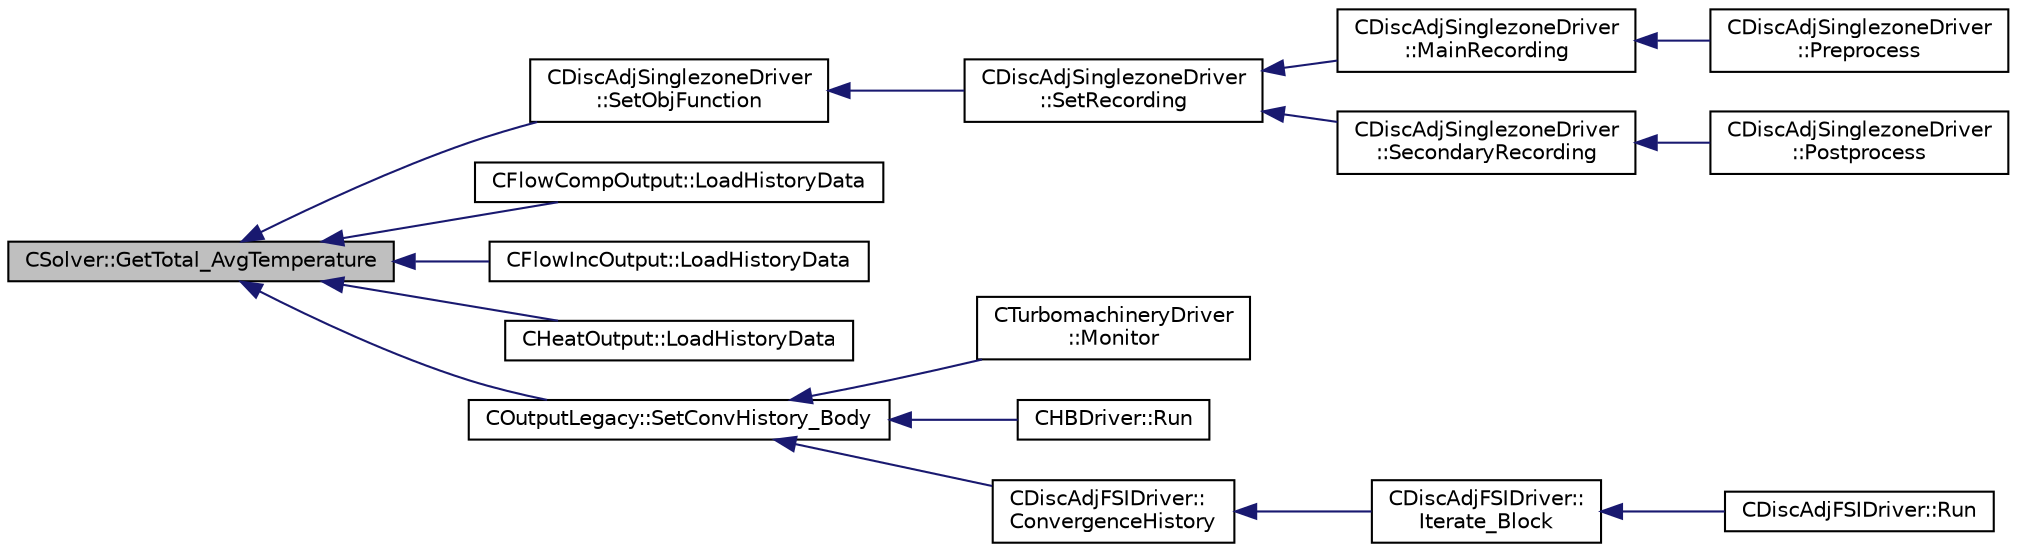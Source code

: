 digraph "CSolver::GetTotal_AvgTemperature"
{
  edge [fontname="Helvetica",fontsize="10",labelfontname="Helvetica",labelfontsize="10"];
  node [fontname="Helvetica",fontsize="10",shape=record];
  rankdir="LR";
  Node2974 [label="CSolver::GetTotal_AvgTemperature",height=0.2,width=0.4,color="black", fillcolor="grey75", style="filled", fontcolor="black"];
  Node2974 -> Node2975 [dir="back",color="midnightblue",fontsize="10",style="solid",fontname="Helvetica"];
  Node2975 [label="CDiscAdjSinglezoneDriver\l::SetObjFunction",height=0.2,width=0.4,color="black", fillcolor="white", style="filled",URL="$class_c_disc_adj_singlezone_driver.html#aea0513ac808106c6a92be610b3b17a6a",tooltip="Set the objective function. "];
  Node2975 -> Node2976 [dir="back",color="midnightblue",fontsize="10",style="solid",fontname="Helvetica"];
  Node2976 [label="CDiscAdjSinglezoneDriver\l::SetRecording",height=0.2,width=0.4,color="black", fillcolor="white", style="filled",URL="$class_c_disc_adj_singlezone_driver.html#a7e519f0f189a3a102b0630edaaa9d233",tooltip="Record one iteration of a flow iteration in within multiple zones. "];
  Node2976 -> Node2977 [dir="back",color="midnightblue",fontsize="10",style="solid",fontname="Helvetica"];
  Node2977 [label="CDiscAdjSinglezoneDriver\l::MainRecording",height=0.2,width=0.4,color="black", fillcolor="white", style="filled",URL="$class_c_disc_adj_singlezone_driver.html#af4087bc4859a336b67555336d8f28aaf",tooltip="Record the main computational path. "];
  Node2977 -> Node2978 [dir="back",color="midnightblue",fontsize="10",style="solid",fontname="Helvetica"];
  Node2978 [label="CDiscAdjSinglezoneDriver\l::Preprocess",height=0.2,width=0.4,color="black", fillcolor="white", style="filled",URL="$class_c_disc_adj_singlezone_driver.html#a2d0785572312526d0bd695a14dd405f2",tooltip="Preprocess the single-zone iteration. "];
  Node2976 -> Node2979 [dir="back",color="midnightblue",fontsize="10",style="solid",fontname="Helvetica"];
  Node2979 [label="CDiscAdjSinglezoneDriver\l::SecondaryRecording",height=0.2,width=0.4,color="black", fillcolor="white", style="filled",URL="$class_c_disc_adj_singlezone_driver.html#ad328a74dd89ed2e335b22c4bf2b53cb0",tooltip="Record the secondary computational path. "];
  Node2979 -> Node2980 [dir="back",color="midnightblue",fontsize="10",style="solid",fontname="Helvetica"];
  Node2980 [label="CDiscAdjSinglezoneDriver\l::Postprocess",height=0.2,width=0.4,color="black", fillcolor="white", style="filled",URL="$class_c_disc_adj_singlezone_driver.html#af0ac923c07d86674b252c28df9a115da",tooltip="Postprocess the adjoint iteration for ZONE_0. "];
  Node2974 -> Node2981 [dir="back",color="midnightblue",fontsize="10",style="solid",fontname="Helvetica"];
  Node2981 [label="CFlowCompOutput::LoadHistoryData",height=0.2,width=0.4,color="black", fillcolor="white", style="filled",URL="$class_c_flow_comp_output.html#a393cb19a691990ee6e88f844eccc79ed",tooltip="Load the history output field values. "];
  Node2974 -> Node2982 [dir="back",color="midnightblue",fontsize="10",style="solid",fontname="Helvetica"];
  Node2982 [label="CFlowIncOutput::LoadHistoryData",height=0.2,width=0.4,color="black", fillcolor="white", style="filled",URL="$class_c_flow_inc_output.html#a466112efa2e3a89cdd2456701a0480b5",tooltip="Load the history output field values. "];
  Node2974 -> Node2983 [dir="back",color="midnightblue",fontsize="10",style="solid",fontname="Helvetica"];
  Node2983 [label="CHeatOutput::LoadHistoryData",height=0.2,width=0.4,color="black", fillcolor="white", style="filled",URL="$class_c_heat_output.html#afe748d534531acb2983b6b3978e43916",tooltip="Load the history output field values. "];
  Node2974 -> Node2984 [dir="back",color="midnightblue",fontsize="10",style="solid",fontname="Helvetica"];
  Node2984 [label="COutputLegacy::SetConvHistory_Body",height=0.2,width=0.4,color="black", fillcolor="white", style="filled",URL="$class_c_output_legacy.html#a217cc0d778a3828499189a9debee47c6",tooltip="Write the history file and the convergence on the screen for serial computations. ..."];
  Node2984 -> Node2985 [dir="back",color="midnightblue",fontsize="10",style="solid",fontname="Helvetica"];
  Node2985 [label="CTurbomachineryDriver\l::Monitor",height=0.2,width=0.4,color="black", fillcolor="white", style="filled",URL="$class_c_turbomachinery_driver.html#a41d7b50bbacef68eb5436293ebb2da4f",tooltip="Monitor the computation. "];
  Node2984 -> Node2986 [dir="back",color="midnightblue",fontsize="10",style="solid",fontname="Helvetica"];
  Node2986 [label="CHBDriver::Run",height=0.2,width=0.4,color="black", fillcolor="white", style="filled",URL="$class_c_h_b_driver.html#a98c0448a8e0404845ee54e25b62eaea9",tooltip="Run a single iteration of a Harmonic Balance problem. "];
  Node2984 -> Node2987 [dir="back",color="midnightblue",fontsize="10",style="solid",fontname="Helvetica"];
  Node2987 [label="CDiscAdjFSIDriver::\lConvergenceHistory",height=0.2,width=0.4,color="black", fillcolor="white", style="filled",URL="$class_c_disc_adj_f_s_i_driver.html#a139dfa2442613879f2b15f28a09c2bd5",tooltip="Output the convergence history. "];
  Node2987 -> Node2988 [dir="back",color="midnightblue",fontsize="10",style="solid",fontname="Helvetica"];
  Node2988 [label="CDiscAdjFSIDriver::\lIterate_Block",height=0.2,width=0.4,color="black", fillcolor="white", style="filled",URL="$class_c_disc_adj_f_s_i_driver.html#a84949f139fa795b7d34d6ff77e82eb5c",tooltip="Iterate a certain block for adjoint FSI - may be the whole set of variables or independent and subite..."];
  Node2988 -> Node2989 [dir="back",color="midnightblue",fontsize="10",style="solid",fontname="Helvetica"];
  Node2989 [label="CDiscAdjFSIDriver::Run",height=0.2,width=0.4,color="black", fillcolor="white", style="filled",URL="$class_c_disc_adj_f_s_i_driver.html#a2e965d6e9c4dcfc296077cae225cab21",tooltip="Run a Discrete Adjoint iteration for the FSI problem. "];
}
